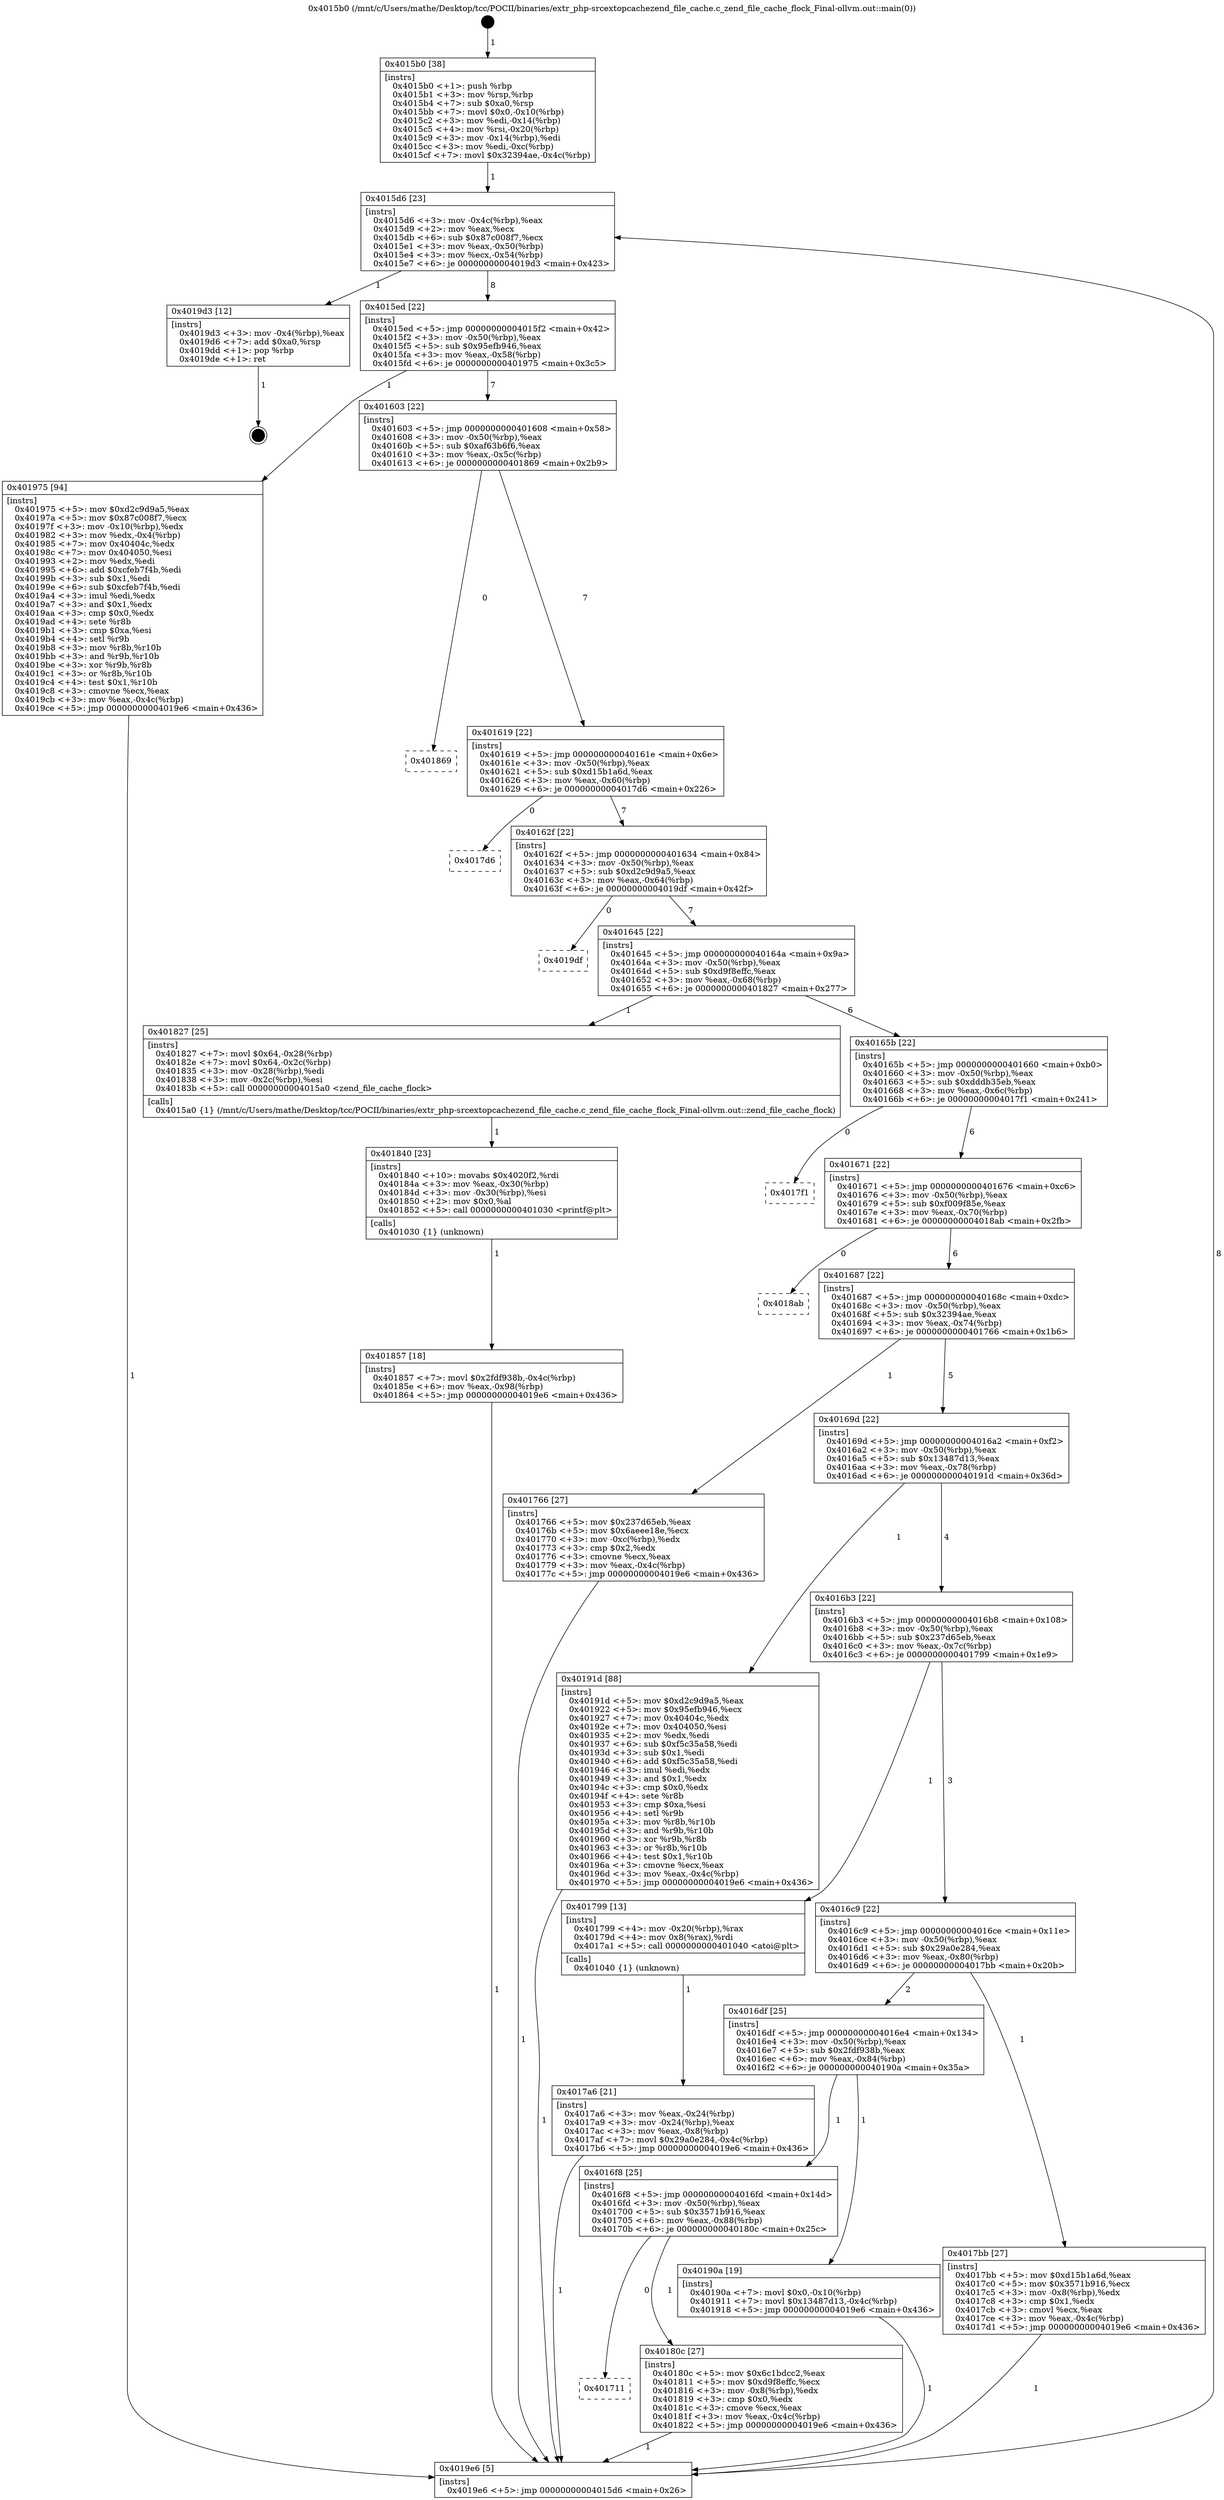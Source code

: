 digraph "0x4015b0" {
  label = "0x4015b0 (/mnt/c/Users/mathe/Desktop/tcc/POCII/binaries/extr_php-srcextopcachezend_file_cache.c_zend_file_cache_flock_Final-ollvm.out::main(0))"
  labelloc = "t"
  node[shape=record]

  Entry [label="",width=0.3,height=0.3,shape=circle,fillcolor=black,style=filled]
  "0x4015d6" [label="{
     0x4015d6 [23]\l
     | [instrs]\l
     &nbsp;&nbsp;0x4015d6 \<+3\>: mov -0x4c(%rbp),%eax\l
     &nbsp;&nbsp;0x4015d9 \<+2\>: mov %eax,%ecx\l
     &nbsp;&nbsp;0x4015db \<+6\>: sub $0x87c008f7,%ecx\l
     &nbsp;&nbsp;0x4015e1 \<+3\>: mov %eax,-0x50(%rbp)\l
     &nbsp;&nbsp;0x4015e4 \<+3\>: mov %ecx,-0x54(%rbp)\l
     &nbsp;&nbsp;0x4015e7 \<+6\>: je 00000000004019d3 \<main+0x423\>\l
  }"]
  "0x4019d3" [label="{
     0x4019d3 [12]\l
     | [instrs]\l
     &nbsp;&nbsp;0x4019d3 \<+3\>: mov -0x4(%rbp),%eax\l
     &nbsp;&nbsp;0x4019d6 \<+7\>: add $0xa0,%rsp\l
     &nbsp;&nbsp;0x4019dd \<+1\>: pop %rbp\l
     &nbsp;&nbsp;0x4019de \<+1\>: ret\l
  }"]
  "0x4015ed" [label="{
     0x4015ed [22]\l
     | [instrs]\l
     &nbsp;&nbsp;0x4015ed \<+5\>: jmp 00000000004015f2 \<main+0x42\>\l
     &nbsp;&nbsp;0x4015f2 \<+3\>: mov -0x50(%rbp),%eax\l
     &nbsp;&nbsp;0x4015f5 \<+5\>: sub $0x95efb946,%eax\l
     &nbsp;&nbsp;0x4015fa \<+3\>: mov %eax,-0x58(%rbp)\l
     &nbsp;&nbsp;0x4015fd \<+6\>: je 0000000000401975 \<main+0x3c5\>\l
  }"]
  Exit [label="",width=0.3,height=0.3,shape=circle,fillcolor=black,style=filled,peripheries=2]
  "0x401975" [label="{
     0x401975 [94]\l
     | [instrs]\l
     &nbsp;&nbsp;0x401975 \<+5\>: mov $0xd2c9d9a5,%eax\l
     &nbsp;&nbsp;0x40197a \<+5\>: mov $0x87c008f7,%ecx\l
     &nbsp;&nbsp;0x40197f \<+3\>: mov -0x10(%rbp),%edx\l
     &nbsp;&nbsp;0x401982 \<+3\>: mov %edx,-0x4(%rbp)\l
     &nbsp;&nbsp;0x401985 \<+7\>: mov 0x40404c,%edx\l
     &nbsp;&nbsp;0x40198c \<+7\>: mov 0x404050,%esi\l
     &nbsp;&nbsp;0x401993 \<+2\>: mov %edx,%edi\l
     &nbsp;&nbsp;0x401995 \<+6\>: add $0xcfeb7f4b,%edi\l
     &nbsp;&nbsp;0x40199b \<+3\>: sub $0x1,%edi\l
     &nbsp;&nbsp;0x40199e \<+6\>: sub $0xcfeb7f4b,%edi\l
     &nbsp;&nbsp;0x4019a4 \<+3\>: imul %edi,%edx\l
     &nbsp;&nbsp;0x4019a7 \<+3\>: and $0x1,%edx\l
     &nbsp;&nbsp;0x4019aa \<+3\>: cmp $0x0,%edx\l
     &nbsp;&nbsp;0x4019ad \<+4\>: sete %r8b\l
     &nbsp;&nbsp;0x4019b1 \<+3\>: cmp $0xa,%esi\l
     &nbsp;&nbsp;0x4019b4 \<+4\>: setl %r9b\l
     &nbsp;&nbsp;0x4019b8 \<+3\>: mov %r8b,%r10b\l
     &nbsp;&nbsp;0x4019bb \<+3\>: and %r9b,%r10b\l
     &nbsp;&nbsp;0x4019be \<+3\>: xor %r9b,%r8b\l
     &nbsp;&nbsp;0x4019c1 \<+3\>: or %r8b,%r10b\l
     &nbsp;&nbsp;0x4019c4 \<+4\>: test $0x1,%r10b\l
     &nbsp;&nbsp;0x4019c8 \<+3\>: cmovne %ecx,%eax\l
     &nbsp;&nbsp;0x4019cb \<+3\>: mov %eax,-0x4c(%rbp)\l
     &nbsp;&nbsp;0x4019ce \<+5\>: jmp 00000000004019e6 \<main+0x436\>\l
  }"]
  "0x401603" [label="{
     0x401603 [22]\l
     | [instrs]\l
     &nbsp;&nbsp;0x401603 \<+5\>: jmp 0000000000401608 \<main+0x58\>\l
     &nbsp;&nbsp;0x401608 \<+3\>: mov -0x50(%rbp),%eax\l
     &nbsp;&nbsp;0x40160b \<+5\>: sub $0xaf63b6f6,%eax\l
     &nbsp;&nbsp;0x401610 \<+3\>: mov %eax,-0x5c(%rbp)\l
     &nbsp;&nbsp;0x401613 \<+6\>: je 0000000000401869 \<main+0x2b9\>\l
  }"]
  "0x401857" [label="{
     0x401857 [18]\l
     | [instrs]\l
     &nbsp;&nbsp;0x401857 \<+7\>: movl $0x2fdf938b,-0x4c(%rbp)\l
     &nbsp;&nbsp;0x40185e \<+6\>: mov %eax,-0x98(%rbp)\l
     &nbsp;&nbsp;0x401864 \<+5\>: jmp 00000000004019e6 \<main+0x436\>\l
  }"]
  "0x401869" [label="{
     0x401869\l
  }", style=dashed]
  "0x401619" [label="{
     0x401619 [22]\l
     | [instrs]\l
     &nbsp;&nbsp;0x401619 \<+5\>: jmp 000000000040161e \<main+0x6e\>\l
     &nbsp;&nbsp;0x40161e \<+3\>: mov -0x50(%rbp),%eax\l
     &nbsp;&nbsp;0x401621 \<+5\>: sub $0xd15b1a6d,%eax\l
     &nbsp;&nbsp;0x401626 \<+3\>: mov %eax,-0x60(%rbp)\l
     &nbsp;&nbsp;0x401629 \<+6\>: je 00000000004017d6 \<main+0x226\>\l
  }"]
  "0x401840" [label="{
     0x401840 [23]\l
     | [instrs]\l
     &nbsp;&nbsp;0x401840 \<+10\>: movabs $0x4020f2,%rdi\l
     &nbsp;&nbsp;0x40184a \<+3\>: mov %eax,-0x30(%rbp)\l
     &nbsp;&nbsp;0x40184d \<+3\>: mov -0x30(%rbp),%esi\l
     &nbsp;&nbsp;0x401850 \<+2\>: mov $0x0,%al\l
     &nbsp;&nbsp;0x401852 \<+5\>: call 0000000000401030 \<printf@plt\>\l
     | [calls]\l
     &nbsp;&nbsp;0x401030 \{1\} (unknown)\l
  }"]
  "0x4017d6" [label="{
     0x4017d6\l
  }", style=dashed]
  "0x40162f" [label="{
     0x40162f [22]\l
     | [instrs]\l
     &nbsp;&nbsp;0x40162f \<+5\>: jmp 0000000000401634 \<main+0x84\>\l
     &nbsp;&nbsp;0x401634 \<+3\>: mov -0x50(%rbp),%eax\l
     &nbsp;&nbsp;0x401637 \<+5\>: sub $0xd2c9d9a5,%eax\l
     &nbsp;&nbsp;0x40163c \<+3\>: mov %eax,-0x64(%rbp)\l
     &nbsp;&nbsp;0x40163f \<+6\>: je 00000000004019df \<main+0x42f\>\l
  }"]
  "0x401711" [label="{
     0x401711\l
  }", style=dashed]
  "0x4019df" [label="{
     0x4019df\l
  }", style=dashed]
  "0x401645" [label="{
     0x401645 [22]\l
     | [instrs]\l
     &nbsp;&nbsp;0x401645 \<+5\>: jmp 000000000040164a \<main+0x9a\>\l
     &nbsp;&nbsp;0x40164a \<+3\>: mov -0x50(%rbp),%eax\l
     &nbsp;&nbsp;0x40164d \<+5\>: sub $0xd9f8effc,%eax\l
     &nbsp;&nbsp;0x401652 \<+3\>: mov %eax,-0x68(%rbp)\l
     &nbsp;&nbsp;0x401655 \<+6\>: je 0000000000401827 \<main+0x277\>\l
  }"]
  "0x40180c" [label="{
     0x40180c [27]\l
     | [instrs]\l
     &nbsp;&nbsp;0x40180c \<+5\>: mov $0x6c1bdcc2,%eax\l
     &nbsp;&nbsp;0x401811 \<+5\>: mov $0xd9f8effc,%ecx\l
     &nbsp;&nbsp;0x401816 \<+3\>: mov -0x8(%rbp),%edx\l
     &nbsp;&nbsp;0x401819 \<+3\>: cmp $0x0,%edx\l
     &nbsp;&nbsp;0x40181c \<+3\>: cmove %ecx,%eax\l
     &nbsp;&nbsp;0x40181f \<+3\>: mov %eax,-0x4c(%rbp)\l
     &nbsp;&nbsp;0x401822 \<+5\>: jmp 00000000004019e6 \<main+0x436\>\l
  }"]
  "0x401827" [label="{
     0x401827 [25]\l
     | [instrs]\l
     &nbsp;&nbsp;0x401827 \<+7\>: movl $0x64,-0x28(%rbp)\l
     &nbsp;&nbsp;0x40182e \<+7\>: movl $0x64,-0x2c(%rbp)\l
     &nbsp;&nbsp;0x401835 \<+3\>: mov -0x28(%rbp),%edi\l
     &nbsp;&nbsp;0x401838 \<+3\>: mov -0x2c(%rbp),%esi\l
     &nbsp;&nbsp;0x40183b \<+5\>: call 00000000004015a0 \<zend_file_cache_flock\>\l
     | [calls]\l
     &nbsp;&nbsp;0x4015a0 \{1\} (/mnt/c/Users/mathe/Desktop/tcc/POCII/binaries/extr_php-srcextopcachezend_file_cache.c_zend_file_cache_flock_Final-ollvm.out::zend_file_cache_flock)\l
  }"]
  "0x40165b" [label="{
     0x40165b [22]\l
     | [instrs]\l
     &nbsp;&nbsp;0x40165b \<+5\>: jmp 0000000000401660 \<main+0xb0\>\l
     &nbsp;&nbsp;0x401660 \<+3\>: mov -0x50(%rbp),%eax\l
     &nbsp;&nbsp;0x401663 \<+5\>: sub $0xdddb35eb,%eax\l
     &nbsp;&nbsp;0x401668 \<+3\>: mov %eax,-0x6c(%rbp)\l
     &nbsp;&nbsp;0x40166b \<+6\>: je 00000000004017f1 \<main+0x241\>\l
  }"]
  "0x4016f8" [label="{
     0x4016f8 [25]\l
     | [instrs]\l
     &nbsp;&nbsp;0x4016f8 \<+5\>: jmp 00000000004016fd \<main+0x14d\>\l
     &nbsp;&nbsp;0x4016fd \<+3\>: mov -0x50(%rbp),%eax\l
     &nbsp;&nbsp;0x401700 \<+5\>: sub $0x3571b916,%eax\l
     &nbsp;&nbsp;0x401705 \<+6\>: mov %eax,-0x88(%rbp)\l
     &nbsp;&nbsp;0x40170b \<+6\>: je 000000000040180c \<main+0x25c\>\l
  }"]
  "0x4017f1" [label="{
     0x4017f1\l
  }", style=dashed]
  "0x401671" [label="{
     0x401671 [22]\l
     | [instrs]\l
     &nbsp;&nbsp;0x401671 \<+5\>: jmp 0000000000401676 \<main+0xc6\>\l
     &nbsp;&nbsp;0x401676 \<+3\>: mov -0x50(%rbp),%eax\l
     &nbsp;&nbsp;0x401679 \<+5\>: sub $0xf009f85e,%eax\l
     &nbsp;&nbsp;0x40167e \<+3\>: mov %eax,-0x70(%rbp)\l
     &nbsp;&nbsp;0x401681 \<+6\>: je 00000000004018ab \<main+0x2fb\>\l
  }"]
  "0x40190a" [label="{
     0x40190a [19]\l
     | [instrs]\l
     &nbsp;&nbsp;0x40190a \<+7\>: movl $0x0,-0x10(%rbp)\l
     &nbsp;&nbsp;0x401911 \<+7\>: movl $0x13487d13,-0x4c(%rbp)\l
     &nbsp;&nbsp;0x401918 \<+5\>: jmp 00000000004019e6 \<main+0x436\>\l
  }"]
  "0x4018ab" [label="{
     0x4018ab\l
  }", style=dashed]
  "0x401687" [label="{
     0x401687 [22]\l
     | [instrs]\l
     &nbsp;&nbsp;0x401687 \<+5\>: jmp 000000000040168c \<main+0xdc\>\l
     &nbsp;&nbsp;0x40168c \<+3\>: mov -0x50(%rbp),%eax\l
     &nbsp;&nbsp;0x40168f \<+5\>: sub $0x32394ae,%eax\l
     &nbsp;&nbsp;0x401694 \<+3\>: mov %eax,-0x74(%rbp)\l
     &nbsp;&nbsp;0x401697 \<+6\>: je 0000000000401766 \<main+0x1b6\>\l
  }"]
  "0x4016df" [label="{
     0x4016df [25]\l
     | [instrs]\l
     &nbsp;&nbsp;0x4016df \<+5\>: jmp 00000000004016e4 \<main+0x134\>\l
     &nbsp;&nbsp;0x4016e4 \<+3\>: mov -0x50(%rbp),%eax\l
     &nbsp;&nbsp;0x4016e7 \<+5\>: sub $0x2fdf938b,%eax\l
     &nbsp;&nbsp;0x4016ec \<+6\>: mov %eax,-0x84(%rbp)\l
     &nbsp;&nbsp;0x4016f2 \<+6\>: je 000000000040190a \<main+0x35a\>\l
  }"]
  "0x401766" [label="{
     0x401766 [27]\l
     | [instrs]\l
     &nbsp;&nbsp;0x401766 \<+5\>: mov $0x237d65eb,%eax\l
     &nbsp;&nbsp;0x40176b \<+5\>: mov $0x6aeee18e,%ecx\l
     &nbsp;&nbsp;0x401770 \<+3\>: mov -0xc(%rbp),%edx\l
     &nbsp;&nbsp;0x401773 \<+3\>: cmp $0x2,%edx\l
     &nbsp;&nbsp;0x401776 \<+3\>: cmovne %ecx,%eax\l
     &nbsp;&nbsp;0x401779 \<+3\>: mov %eax,-0x4c(%rbp)\l
     &nbsp;&nbsp;0x40177c \<+5\>: jmp 00000000004019e6 \<main+0x436\>\l
  }"]
  "0x40169d" [label="{
     0x40169d [22]\l
     | [instrs]\l
     &nbsp;&nbsp;0x40169d \<+5\>: jmp 00000000004016a2 \<main+0xf2\>\l
     &nbsp;&nbsp;0x4016a2 \<+3\>: mov -0x50(%rbp),%eax\l
     &nbsp;&nbsp;0x4016a5 \<+5\>: sub $0x13487d13,%eax\l
     &nbsp;&nbsp;0x4016aa \<+3\>: mov %eax,-0x78(%rbp)\l
     &nbsp;&nbsp;0x4016ad \<+6\>: je 000000000040191d \<main+0x36d\>\l
  }"]
  "0x4019e6" [label="{
     0x4019e6 [5]\l
     | [instrs]\l
     &nbsp;&nbsp;0x4019e6 \<+5\>: jmp 00000000004015d6 \<main+0x26\>\l
  }"]
  "0x4015b0" [label="{
     0x4015b0 [38]\l
     | [instrs]\l
     &nbsp;&nbsp;0x4015b0 \<+1\>: push %rbp\l
     &nbsp;&nbsp;0x4015b1 \<+3\>: mov %rsp,%rbp\l
     &nbsp;&nbsp;0x4015b4 \<+7\>: sub $0xa0,%rsp\l
     &nbsp;&nbsp;0x4015bb \<+7\>: movl $0x0,-0x10(%rbp)\l
     &nbsp;&nbsp;0x4015c2 \<+3\>: mov %edi,-0x14(%rbp)\l
     &nbsp;&nbsp;0x4015c5 \<+4\>: mov %rsi,-0x20(%rbp)\l
     &nbsp;&nbsp;0x4015c9 \<+3\>: mov -0x14(%rbp),%edi\l
     &nbsp;&nbsp;0x4015cc \<+3\>: mov %edi,-0xc(%rbp)\l
     &nbsp;&nbsp;0x4015cf \<+7\>: movl $0x32394ae,-0x4c(%rbp)\l
  }"]
  "0x4017bb" [label="{
     0x4017bb [27]\l
     | [instrs]\l
     &nbsp;&nbsp;0x4017bb \<+5\>: mov $0xd15b1a6d,%eax\l
     &nbsp;&nbsp;0x4017c0 \<+5\>: mov $0x3571b916,%ecx\l
     &nbsp;&nbsp;0x4017c5 \<+3\>: mov -0x8(%rbp),%edx\l
     &nbsp;&nbsp;0x4017c8 \<+3\>: cmp $0x1,%edx\l
     &nbsp;&nbsp;0x4017cb \<+3\>: cmovl %ecx,%eax\l
     &nbsp;&nbsp;0x4017ce \<+3\>: mov %eax,-0x4c(%rbp)\l
     &nbsp;&nbsp;0x4017d1 \<+5\>: jmp 00000000004019e6 \<main+0x436\>\l
  }"]
  "0x40191d" [label="{
     0x40191d [88]\l
     | [instrs]\l
     &nbsp;&nbsp;0x40191d \<+5\>: mov $0xd2c9d9a5,%eax\l
     &nbsp;&nbsp;0x401922 \<+5\>: mov $0x95efb946,%ecx\l
     &nbsp;&nbsp;0x401927 \<+7\>: mov 0x40404c,%edx\l
     &nbsp;&nbsp;0x40192e \<+7\>: mov 0x404050,%esi\l
     &nbsp;&nbsp;0x401935 \<+2\>: mov %edx,%edi\l
     &nbsp;&nbsp;0x401937 \<+6\>: sub $0xf5c35a58,%edi\l
     &nbsp;&nbsp;0x40193d \<+3\>: sub $0x1,%edi\l
     &nbsp;&nbsp;0x401940 \<+6\>: add $0xf5c35a58,%edi\l
     &nbsp;&nbsp;0x401946 \<+3\>: imul %edi,%edx\l
     &nbsp;&nbsp;0x401949 \<+3\>: and $0x1,%edx\l
     &nbsp;&nbsp;0x40194c \<+3\>: cmp $0x0,%edx\l
     &nbsp;&nbsp;0x40194f \<+4\>: sete %r8b\l
     &nbsp;&nbsp;0x401953 \<+3\>: cmp $0xa,%esi\l
     &nbsp;&nbsp;0x401956 \<+4\>: setl %r9b\l
     &nbsp;&nbsp;0x40195a \<+3\>: mov %r8b,%r10b\l
     &nbsp;&nbsp;0x40195d \<+3\>: and %r9b,%r10b\l
     &nbsp;&nbsp;0x401960 \<+3\>: xor %r9b,%r8b\l
     &nbsp;&nbsp;0x401963 \<+3\>: or %r8b,%r10b\l
     &nbsp;&nbsp;0x401966 \<+4\>: test $0x1,%r10b\l
     &nbsp;&nbsp;0x40196a \<+3\>: cmovne %ecx,%eax\l
     &nbsp;&nbsp;0x40196d \<+3\>: mov %eax,-0x4c(%rbp)\l
     &nbsp;&nbsp;0x401970 \<+5\>: jmp 00000000004019e6 \<main+0x436\>\l
  }"]
  "0x4016b3" [label="{
     0x4016b3 [22]\l
     | [instrs]\l
     &nbsp;&nbsp;0x4016b3 \<+5\>: jmp 00000000004016b8 \<main+0x108\>\l
     &nbsp;&nbsp;0x4016b8 \<+3\>: mov -0x50(%rbp),%eax\l
     &nbsp;&nbsp;0x4016bb \<+5\>: sub $0x237d65eb,%eax\l
     &nbsp;&nbsp;0x4016c0 \<+3\>: mov %eax,-0x7c(%rbp)\l
     &nbsp;&nbsp;0x4016c3 \<+6\>: je 0000000000401799 \<main+0x1e9\>\l
  }"]
  "0x4017a6" [label="{
     0x4017a6 [21]\l
     | [instrs]\l
     &nbsp;&nbsp;0x4017a6 \<+3\>: mov %eax,-0x24(%rbp)\l
     &nbsp;&nbsp;0x4017a9 \<+3\>: mov -0x24(%rbp),%eax\l
     &nbsp;&nbsp;0x4017ac \<+3\>: mov %eax,-0x8(%rbp)\l
     &nbsp;&nbsp;0x4017af \<+7\>: movl $0x29a0e284,-0x4c(%rbp)\l
     &nbsp;&nbsp;0x4017b6 \<+5\>: jmp 00000000004019e6 \<main+0x436\>\l
  }"]
  "0x401799" [label="{
     0x401799 [13]\l
     | [instrs]\l
     &nbsp;&nbsp;0x401799 \<+4\>: mov -0x20(%rbp),%rax\l
     &nbsp;&nbsp;0x40179d \<+4\>: mov 0x8(%rax),%rdi\l
     &nbsp;&nbsp;0x4017a1 \<+5\>: call 0000000000401040 \<atoi@plt\>\l
     | [calls]\l
     &nbsp;&nbsp;0x401040 \{1\} (unknown)\l
  }"]
  "0x4016c9" [label="{
     0x4016c9 [22]\l
     | [instrs]\l
     &nbsp;&nbsp;0x4016c9 \<+5\>: jmp 00000000004016ce \<main+0x11e\>\l
     &nbsp;&nbsp;0x4016ce \<+3\>: mov -0x50(%rbp),%eax\l
     &nbsp;&nbsp;0x4016d1 \<+5\>: sub $0x29a0e284,%eax\l
     &nbsp;&nbsp;0x4016d6 \<+3\>: mov %eax,-0x80(%rbp)\l
     &nbsp;&nbsp;0x4016d9 \<+6\>: je 00000000004017bb \<main+0x20b\>\l
  }"]
  Entry -> "0x4015b0" [label=" 1"]
  "0x4015d6" -> "0x4019d3" [label=" 1"]
  "0x4015d6" -> "0x4015ed" [label=" 8"]
  "0x4019d3" -> Exit [label=" 1"]
  "0x4015ed" -> "0x401975" [label=" 1"]
  "0x4015ed" -> "0x401603" [label=" 7"]
  "0x401975" -> "0x4019e6" [label=" 1"]
  "0x401603" -> "0x401869" [label=" 0"]
  "0x401603" -> "0x401619" [label=" 7"]
  "0x40191d" -> "0x4019e6" [label=" 1"]
  "0x401619" -> "0x4017d6" [label=" 0"]
  "0x401619" -> "0x40162f" [label=" 7"]
  "0x40190a" -> "0x4019e6" [label=" 1"]
  "0x40162f" -> "0x4019df" [label=" 0"]
  "0x40162f" -> "0x401645" [label=" 7"]
  "0x401857" -> "0x4019e6" [label=" 1"]
  "0x401645" -> "0x401827" [label=" 1"]
  "0x401645" -> "0x40165b" [label=" 6"]
  "0x401840" -> "0x401857" [label=" 1"]
  "0x40165b" -> "0x4017f1" [label=" 0"]
  "0x40165b" -> "0x401671" [label=" 6"]
  "0x40180c" -> "0x4019e6" [label=" 1"]
  "0x401671" -> "0x4018ab" [label=" 0"]
  "0x401671" -> "0x401687" [label=" 6"]
  "0x4016f8" -> "0x401711" [label=" 0"]
  "0x401687" -> "0x401766" [label=" 1"]
  "0x401687" -> "0x40169d" [label=" 5"]
  "0x401766" -> "0x4019e6" [label=" 1"]
  "0x4015b0" -> "0x4015d6" [label=" 1"]
  "0x4019e6" -> "0x4015d6" [label=" 8"]
  "0x401827" -> "0x401840" [label=" 1"]
  "0x40169d" -> "0x40191d" [label=" 1"]
  "0x40169d" -> "0x4016b3" [label=" 4"]
  "0x4016df" -> "0x4016f8" [label=" 1"]
  "0x4016b3" -> "0x401799" [label=" 1"]
  "0x4016b3" -> "0x4016c9" [label=" 3"]
  "0x401799" -> "0x4017a6" [label=" 1"]
  "0x4017a6" -> "0x4019e6" [label=" 1"]
  "0x4016df" -> "0x40190a" [label=" 1"]
  "0x4016c9" -> "0x4017bb" [label=" 1"]
  "0x4016c9" -> "0x4016df" [label=" 2"]
  "0x4017bb" -> "0x4019e6" [label=" 1"]
  "0x4016f8" -> "0x40180c" [label=" 1"]
}

